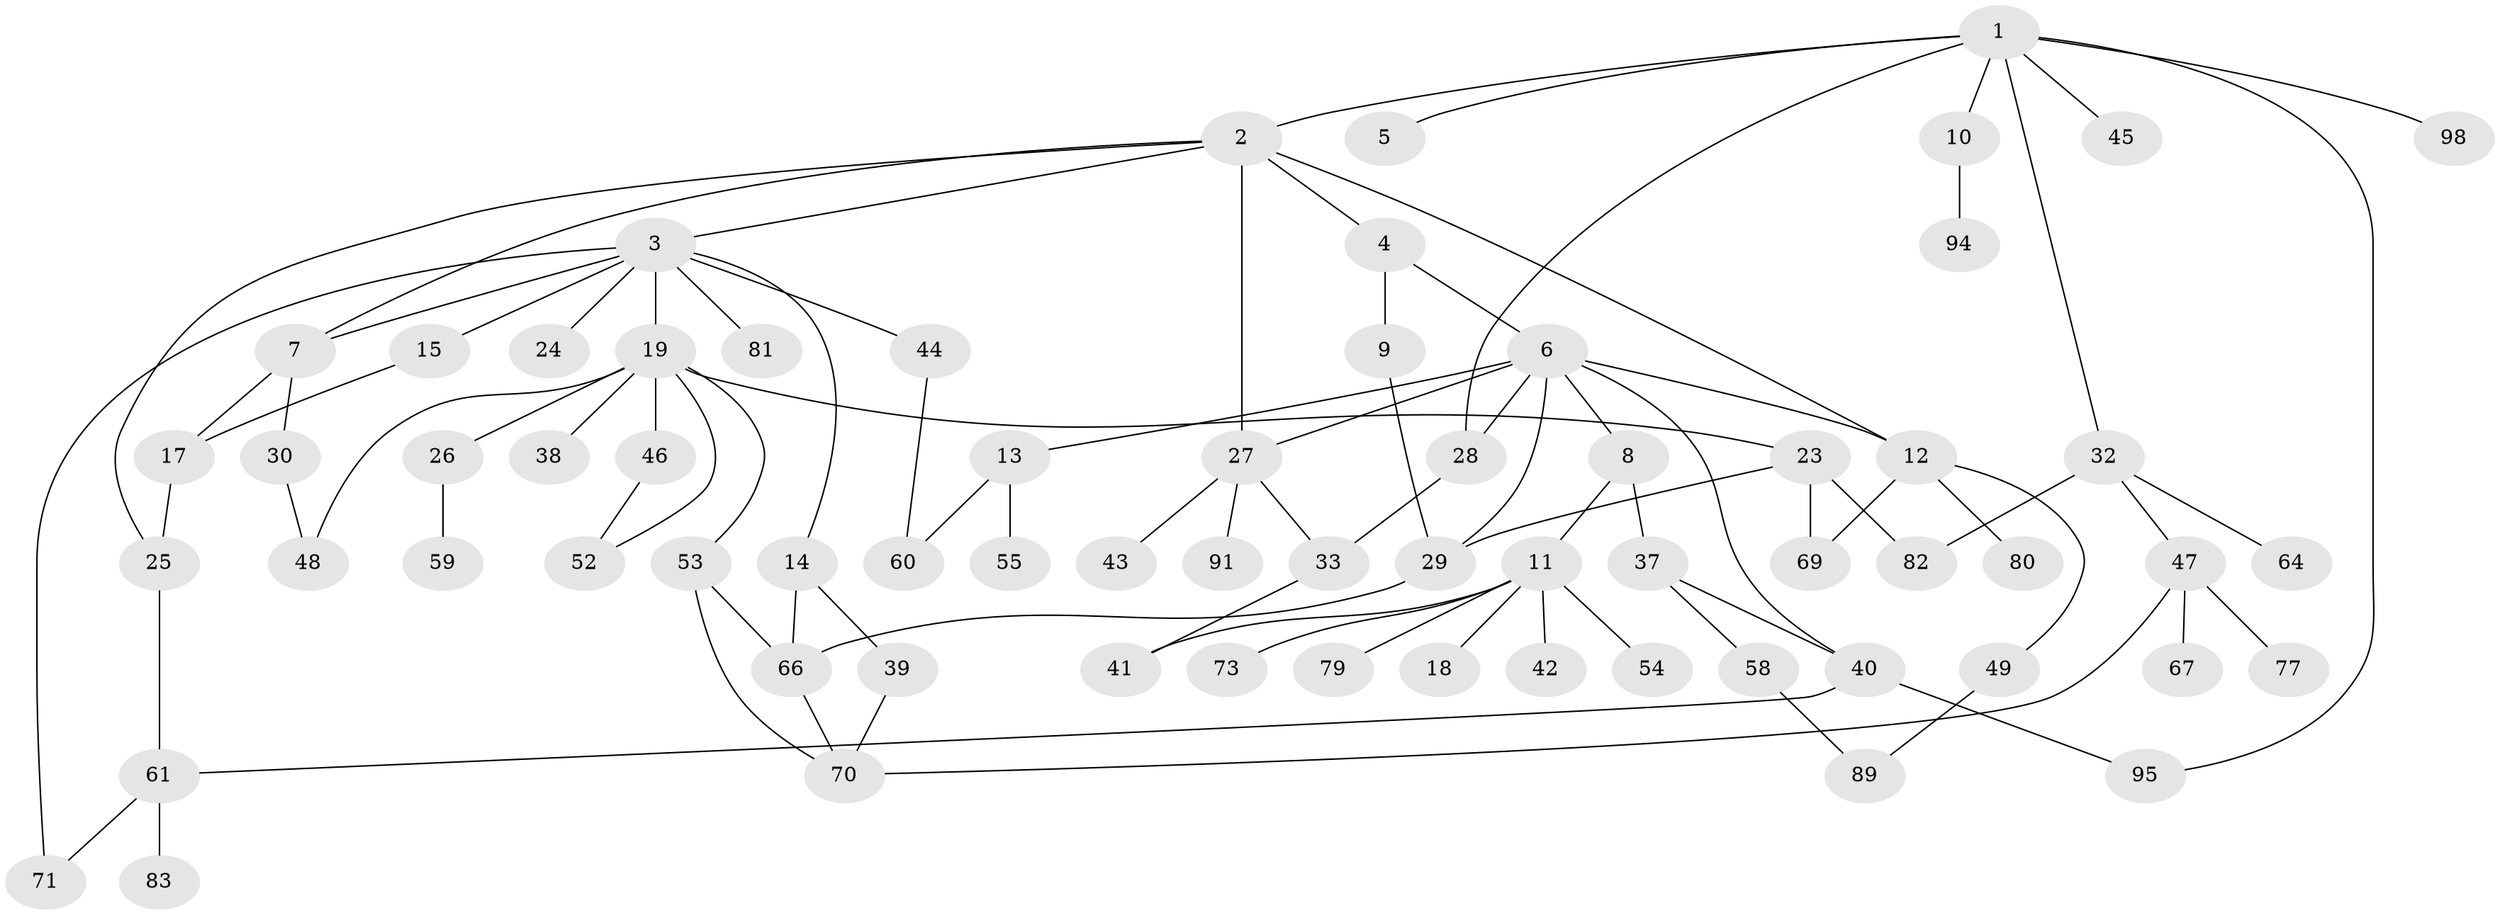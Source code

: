 // original degree distribution, {6: 0.01, 7: 0.03, 9: 0.01, 3: 0.11, 1: 0.32, 5: 0.05, 4: 0.12, 2: 0.34, 8: 0.01}
// Generated by graph-tools (version 1.1) at 2025/11/02/21/25 10:11:06]
// undirected, 67 vertices, 91 edges
graph export_dot {
graph [start="1"]
  node [color=gray90,style=filled];
  1 [super="+16"];
  2 [super="+86"];
  3 [super="+34"];
  4;
  5;
  6 [super="+65"];
  7 [super="+22"];
  8 [super="+21"];
  9;
  10 [super="+36"];
  11 [super="+35"];
  12;
  13 [super="+31"];
  14 [super="+84"];
  15;
  17 [super="+50"];
  18;
  19 [super="+20"];
  23;
  24;
  25 [super="+62"];
  26;
  27 [super="+57"];
  28 [super="+56"];
  29 [super="+85"];
  30;
  32;
  33;
  37 [super="+75"];
  38;
  39;
  40 [super="+100"];
  41 [super="+76"];
  42;
  43;
  44 [super="+72"];
  45;
  46 [super="+93"];
  47 [super="+51"];
  48 [super="+63"];
  49 [super="+99"];
  52 [super="+68"];
  53 [super="+90"];
  54;
  55;
  58 [super="+88"];
  59;
  60;
  61 [super="+78"];
  64;
  66 [super="+74"];
  67;
  69;
  70 [super="+97"];
  71;
  73;
  77;
  79;
  80;
  81;
  82 [super="+87"];
  83 [super="+92"];
  89;
  91;
  94;
  95 [super="+96"];
  98;
  1 -- 2;
  1 -- 5;
  1 -- 10;
  1 -- 45;
  1 -- 95;
  1 -- 32;
  1 -- 98;
  1 -- 28;
  2 -- 3;
  2 -- 4;
  2 -- 7;
  2 -- 12;
  2 -- 27;
  2 -- 25;
  3 -- 14;
  3 -- 15;
  3 -- 19;
  3 -- 24;
  3 -- 44;
  3 -- 71;
  3 -- 81;
  3 -- 7;
  4 -- 6;
  4 -- 9;
  6 -- 8;
  6 -- 13;
  6 -- 29;
  6 -- 12;
  6 -- 27;
  6 -- 28;
  6 -- 40;
  7 -- 17;
  7 -- 30;
  8 -- 11;
  8 -- 37;
  9 -- 29;
  10 -- 94;
  11 -- 18;
  11 -- 41;
  11 -- 73;
  11 -- 79;
  11 -- 42 [weight=2];
  11 -- 54;
  12 -- 49;
  12 -- 69;
  12 -- 80;
  13 -- 55;
  13 -- 60;
  14 -- 39;
  14 -- 66;
  15 -- 17;
  17 -- 25;
  19 -- 23;
  19 -- 26;
  19 -- 38;
  19 -- 46;
  19 -- 48;
  19 -- 53;
  19 -- 52;
  23 -- 69;
  23 -- 82;
  23 -- 29;
  25 -- 61;
  26 -- 59;
  27 -- 33;
  27 -- 43;
  27 -- 91;
  28 -- 33;
  29 -- 66;
  30 -- 48;
  32 -- 47;
  32 -- 64;
  32 -- 82;
  33 -- 41;
  37 -- 40;
  37 -- 58;
  39 -- 70;
  40 -- 61;
  40 -- 95;
  44 -- 60;
  46 -- 52;
  47 -- 67;
  47 -- 70;
  47 -- 77;
  49 -- 89;
  53 -- 70;
  53 -- 66;
  58 -- 89;
  61 -- 83;
  61 -- 71;
  66 -- 70;
}
